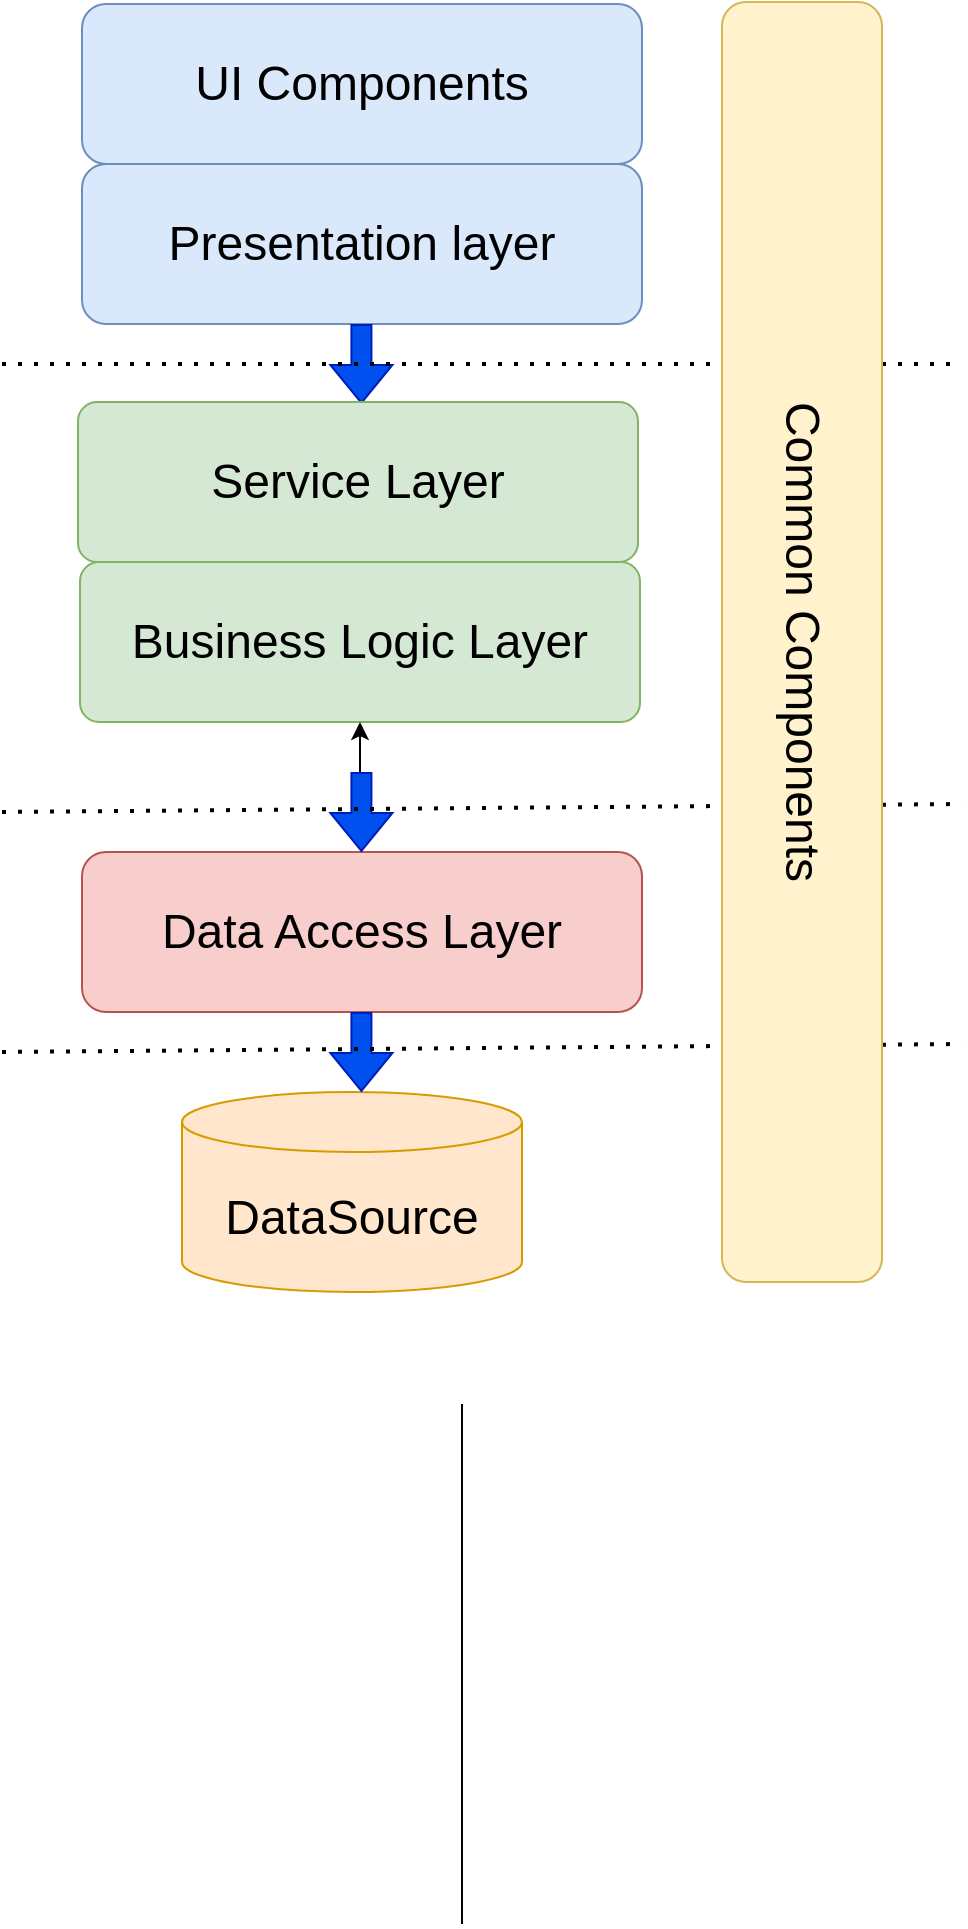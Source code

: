 <mxfile version="24.6.4" type="device">
  <diagram name="Page-1" id="FoevfnBZQAVt4kISxpPB">
    <mxGraphModel dx="1114" dy="999" grid="1" gridSize="10" guides="1" tooltips="1" connect="1" arrows="1" fold="1" page="1" pageScale="1" pageWidth="850" pageHeight="1100" math="0" shadow="0">
      <root>
        <mxCell id="0" />
        <mxCell id="1" parent="0" />
        <mxCell id="wXh2wDB-tIcsT9ALf8x6-1" value="&lt;font style=&quot;font-size: 24px;&quot;&gt;Presentation layer&lt;/font&gt;" style="rounded=1;whiteSpace=wrap;html=1;fillColor=#dae8fc;strokeColor=#6c8ebf;" parent="1" vertex="1">
          <mxGeometry x="200" y="200" width="280" height="80" as="geometry" />
        </mxCell>
        <mxCell id="wXh2wDB-tIcsT9ALf8x6-6" value="" style="edgeStyle=orthogonalEdgeStyle;rounded=0;orthogonalLoop=1;jettySize=auto;html=1;" parent="1" source="wXh2wDB-tIcsT9ALf8x6-2" target="wXh2wDB-tIcsT9ALf8x6-1" edge="1">
          <mxGeometry relative="1" as="geometry" />
        </mxCell>
        <mxCell id="wXh2wDB-tIcsT9ALf8x6-2" value="&lt;font style=&quot;font-size: 24px;&quot;&gt;Business Logic Layer&lt;/font&gt;" style="rounded=1;whiteSpace=wrap;html=1;fillColor=#d5e8d4;strokeColor=#82b366;arcSize=12;" parent="1" vertex="1">
          <mxGeometry x="199" y="399" width="280" height="80" as="geometry" />
        </mxCell>
        <mxCell id="wXh2wDB-tIcsT9ALf8x6-9" value="" style="edgeStyle=orthogonalEdgeStyle;rounded=0;orthogonalLoop=1;jettySize=auto;html=1;" parent="1" source="wXh2wDB-tIcsT9ALf8x6-3" target="wXh2wDB-tIcsT9ALf8x6-2" edge="1">
          <mxGeometry relative="1" as="geometry" />
        </mxCell>
        <mxCell id="wXh2wDB-tIcsT9ALf8x6-3" value="&lt;font style=&quot;font-size: 24px;&quot;&gt;Data Access Layer&lt;/font&gt;" style="rounded=1;whiteSpace=wrap;html=1;fillColor=#f8cecc;strokeColor=#b85450;" parent="1" vertex="1">
          <mxGeometry x="200" y="544" width="280" height="80" as="geometry" />
        </mxCell>
        <mxCell id="wXh2wDB-tIcsT9ALf8x6-4" value="" style="shape=flexArrow;endArrow=classic;html=1;rounded=0;fillColor=#0050ef;strokeColor=#001DBC;" parent="1" edge="1">
          <mxGeometry width="50" height="50" relative="1" as="geometry">
            <mxPoint x="339.71" y="280" as="sourcePoint" />
            <mxPoint x="339.71" y="320" as="targetPoint" />
          </mxGeometry>
        </mxCell>
        <mxCell id="wXh2wDB-tIcsT9ALf8x6-7" value="" style="shape=flexArrow;endArrow=classic;html=1;rounded=0;fillColor=#0050ef;strokeColor=#001DBC;" parent="1" edge="1">
          <mxGeometry width="50" height="50" relative="1" as="geometry">
            <mxPoint x="339.71" y="504" as="sourcePoint" />
            <mxPoint x="339.71" y="544" as="targetPoint" />
          </mxGeometry>
        </mxCell>
        <mxCell id="wXh2wDB-tIcsT9ALf8x6-8" value="&lt;font style=&quot;font-size: 24px;&quot;&gt;DataSource&lt;/font&gt;" style="shape=cylinder3;whiteSpace=wrap;html=1;boundedLbl=1;backgroundOutline=1;size=15;fillColor=#ffe6cc;strokeColor=#d79b00;" parent="1" vertex="1">
          <mxGeometry x="250" y="664" width="170" height="100" as="geometry" />
        </mxCell>
        <mxCell id="wXh2wDB-tIcsT9ALf8x6-10" value="" style="shape=flexArrow;endArrow=classic;html=1;rounded=0;fillColor=#0050ef;strokeColor=#001DBC;" parent="1" edge="1">
          <mxGeometry width="50" height="50" relative="1" as="geometry">
            <mxPoint x="339.71" y="624" as="sourcePoint" />
            <mxPoint x="339.71" y="664" as="targetPoint" />
          </mxGeometry>
        </mxCell>
        <mxCell id="wXh2wDB-tIcsT9ALf8x6-11" value="" style="endArrow=none;dashed=1;html=1;dashPattern=1 3;strokeWidth=2;rounded=0;" parent="1" edge="1">
          <mxGeometry width="50" height="50" relative="1" as="geometry">
            <mxPoint x="160" y="644" as="sourcePoint" />
            <mxPoint x="640" y="640" as="targetPoint" />
          </mxGeometry>
        </mxCell>
        <mxCell id="wXh2wDB-tIcsT9ALf8x6-12" value="" style="endArrow=none;dashed=1;html=1;dashPattern=1 3;strokeWidth=2;rounded=0;" parent="1" edge="1">
          <mxGeometry width="50" height="50" relative="1" as="geometry">
            <mxPoint x="160" y="524" as="sourcePoint" />
            <mxPoint x="640" y="520" as="targetPoint" />
          </mxGeometry>
        </mxCell>
        <mxCell id="wXh2wDB-tIcsT9ALf8x6-13" value="" style="endArrow=none;dashed=1;html=1;dashPattern=1 3;strokeWidth=2;rounded=0;" parent="1" edge="1">
          <mxGeometry width="50" height="50" relative="1" as="geometry">
            <mxPoint x="160" y="300" as="sourcePoint" />
            <mxPoint x="640" y="300" as="targetPoint" />
          </mxGeometry>
        </mxCell>
        <mxCell id="AccMnRwWz7wFQDYhGzBD-1" value="&lt;span style=&quot;font-size: 24px;&quot;&gt;UI Components&lt;/span&gt;" style="rounded=1;whiteSpace=wrap;html=1;fillColor=#dae8fc;strokeColor=#6c8ebf;" vertex="1" parent="1">
          <mxGeometry x="200" y="120" width="280" height="80" as="geometry" />
        </mxCell>
        <mxCell id="AccMnRwWz7wFQDYhGzBD-2" value="&lt;font style=&quot;font-size: 24px;&quot;&gt;Service Layer&lt;/font&gt;" style="rounded=1;whiteSpace=wrap;html=1;fillColor=#d5e8d4;strokeColor=#82b366;arcSize=12;" vertex="1" parent="1">
          <mxGeometry x="198" y="319" width="280" height="80" as="geometry" />
        </mxCell>
        <mxCell id="AccMnRwWz7wFQDYhGzBD-7" value="&lt;font style=&quot;font-size: 24px;&quot;&gt;Common Components&lt;/font&gt;" style="rounded=1;whiteSpace=wrap;html=1;rotation=90;fillColor=#fff2cc;strokeColor=#d6b656;" vertex="1" parent="1">
          <mxGeometry x="240" y="399" width="640" height="80" as="geometry" />
        </mxCell>
        <mxCell id="AccMnRwWz7wFQDYhGzBD-8" value="" style="endArrow=none;html=1;rounded=0;" edge="1" parent="1">
          <mxGeometry width="50" height="50" relative="1" as="geometry">
            <mxPoint x="390" y="1080" as="sourcePoint" />
            <mxPoint x="390" y="820" as="targetPoint" />
          </mxGeometry>
        </mxCell>
      </root>
    </mxGraphModel>
  </diagram>
</mxfile>

